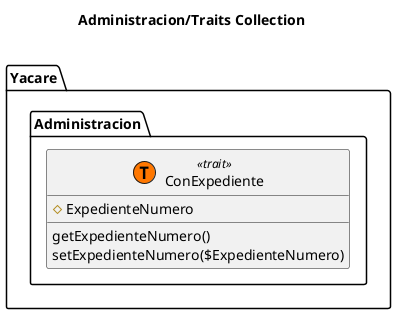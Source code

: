 @startuml
title Administracion/<b>Traits Collection</b>\n
package Yacare.Administracion {
 class ConExpediente <<(T,#FF7700) trait>>{
  #ExpedienteNumero
  getExpedienteNumero()
  setExpedienteNumero($ExpedienteNumero)
 }
 }
@enduml
@startuml
package Yacare.Administracion {
 class ConActoAdministrativo <<(T,#FF7700) trait>>{
  #ActoAdministrativoNumero
  getActoAdministrativoNumero()
  setActoadministrativoNumero()
 }
 }
@enduml